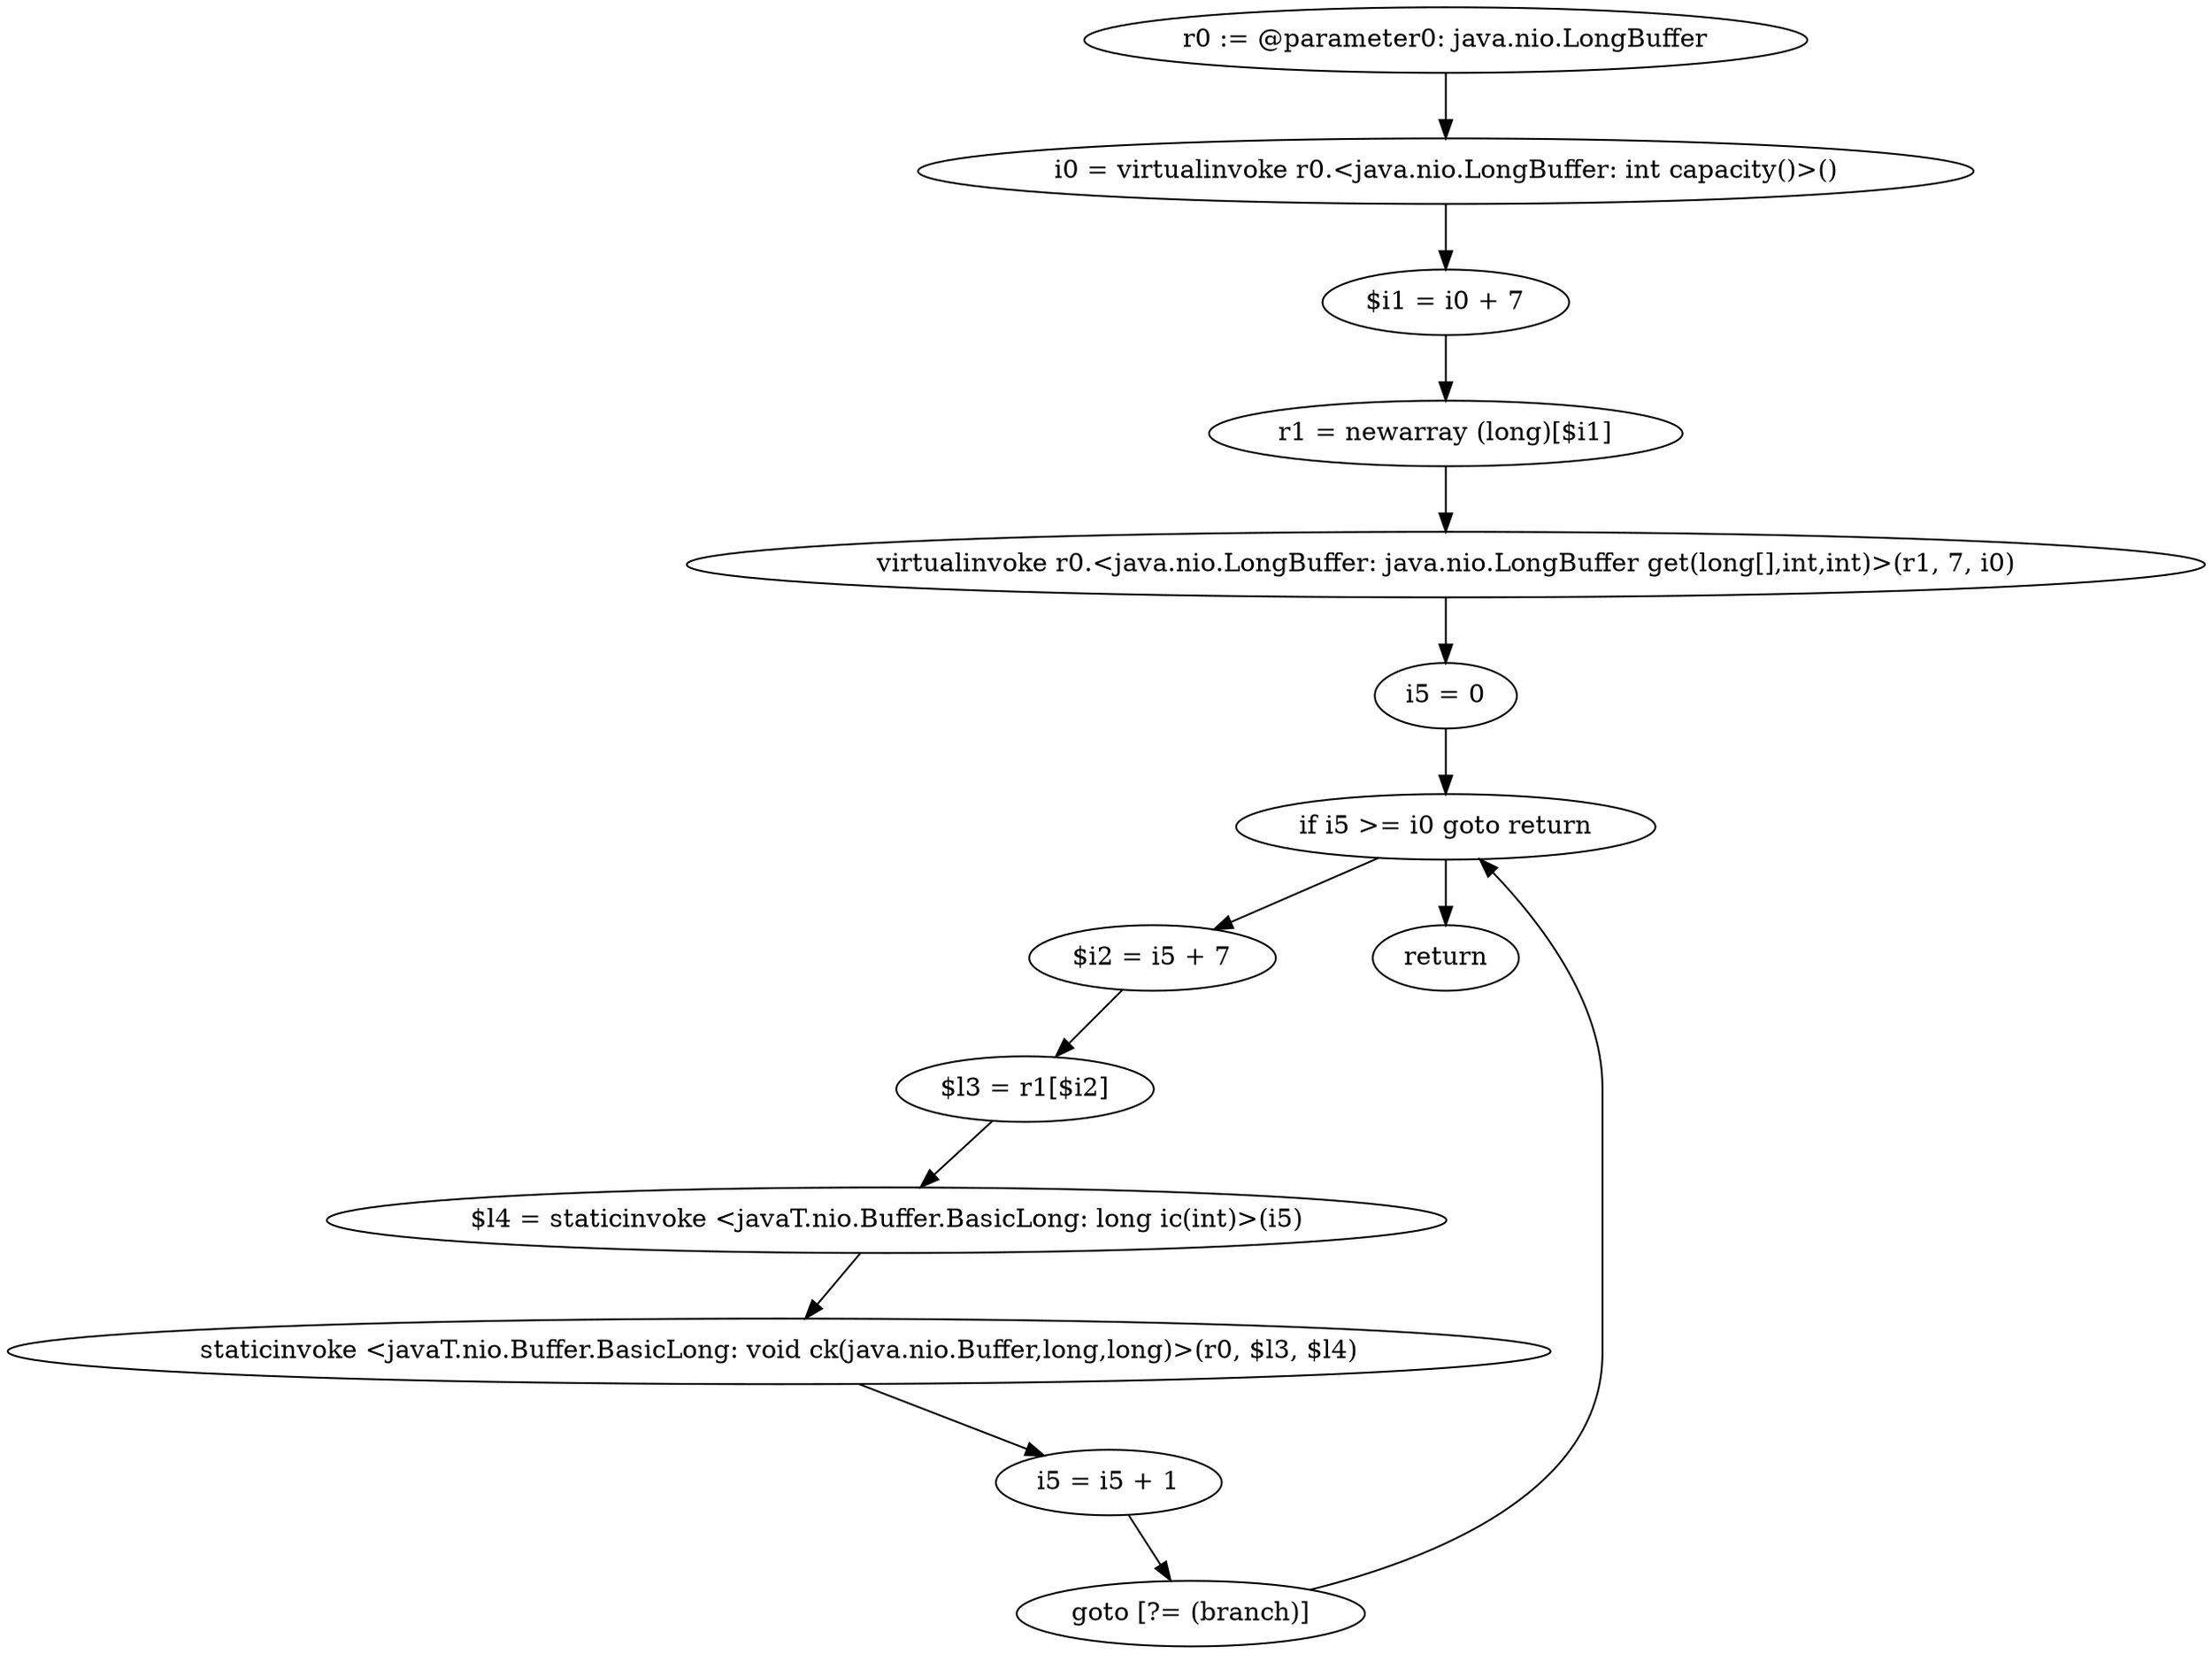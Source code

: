 digraph "unitGraph" {
    "r0 := @parameter0: java.nio.LongBuffer"
    "i0 = virtualinvoke r0.<java.nio.LongBuffer: int capacity()>()"
    "$i1 = i0 + 7"
    "r1 = newarray (long)[$i1]"
    "virtualinvoke r0.<java.nio.LongBuffer: java.nio.LongBuffer get(long[],int,int)>(r1, 7, i0)"
    "i5 = 0"
    "if i5 >= i0 goto return"
    "$i2 = i5 + 7"
    "$l3 = r1[$i2]"
    "$l4 = staticinvoke <javaT.nio.Buffer.BasicLong: long ic(int)>(i5)"
    "staticinvoke <javaT.nio.Buffer.BasicLong: void ck(java.nio.Buffer,long,long)>(r0, $l3, $l4)"
    "i5 = i5 + 1"
    "goto [?= (branch)]"
    "return"
    "r0 := @parameter0: java.nio.LongBuffer"->"i0 = virtualinvoke r0.<java.nio.LongBuffer: int capacity()>()";
    "i0 = virtualinvoke r0.<java.nio.LongBuffer: int capacity()>()"->"$i1 = i0 + 7";
    "$i1 = i0 + 7"->"r1 = newarray (long)[$i1]";
    "r1 = newarray (long)[$i1]"->"virtualinvoke r0.<java.nio.LongBuffer: java.nio.LongBuffer get(long[],int,int)>(r1, 7, i0)";
    "virtualinvoke r0.<java.nio.LongBuffer: java.nio.LongBuffer get(long[],int,int)>(r1, 7, i0)"->"i5 = 0";
    "i5 = 0"->"if i5 >= i0 goto return";
    "if i5 >= i0 goto return"->"$i2 = i5 + 7";
    "if i5 >= i0 goto return"->"return";
    "$i2 = i5 + 7"->"$l3 = r1[$i2]";
    "$l3 = r1[$i2]"->"$l4 = staticinvoke <javaT.nio.Buffer.BasicLong: long ic(int)>(i5)";
    "$l4 = staticinvoke <javaT.nio.Buffer.BasicLong: long ic(int)>(i5)"->"staticinvoke <javaT.nio.Buffer.BasicLong: void ck(java.nio.Buffer,long,long)>(r0, $l3, $l4)";
    "staticinvoke <javaT.nio.Buffer.BasicLong: void ck(java.nio.Buffer,long,long)>(r0, $l3, $l4)"->"i5 = i5 + 1";
    "i5 = i5 + 1"->"goto [?= (branch)]";
    "goto [?= (branch)]"->"if i5 >= i0 goto return";
}
